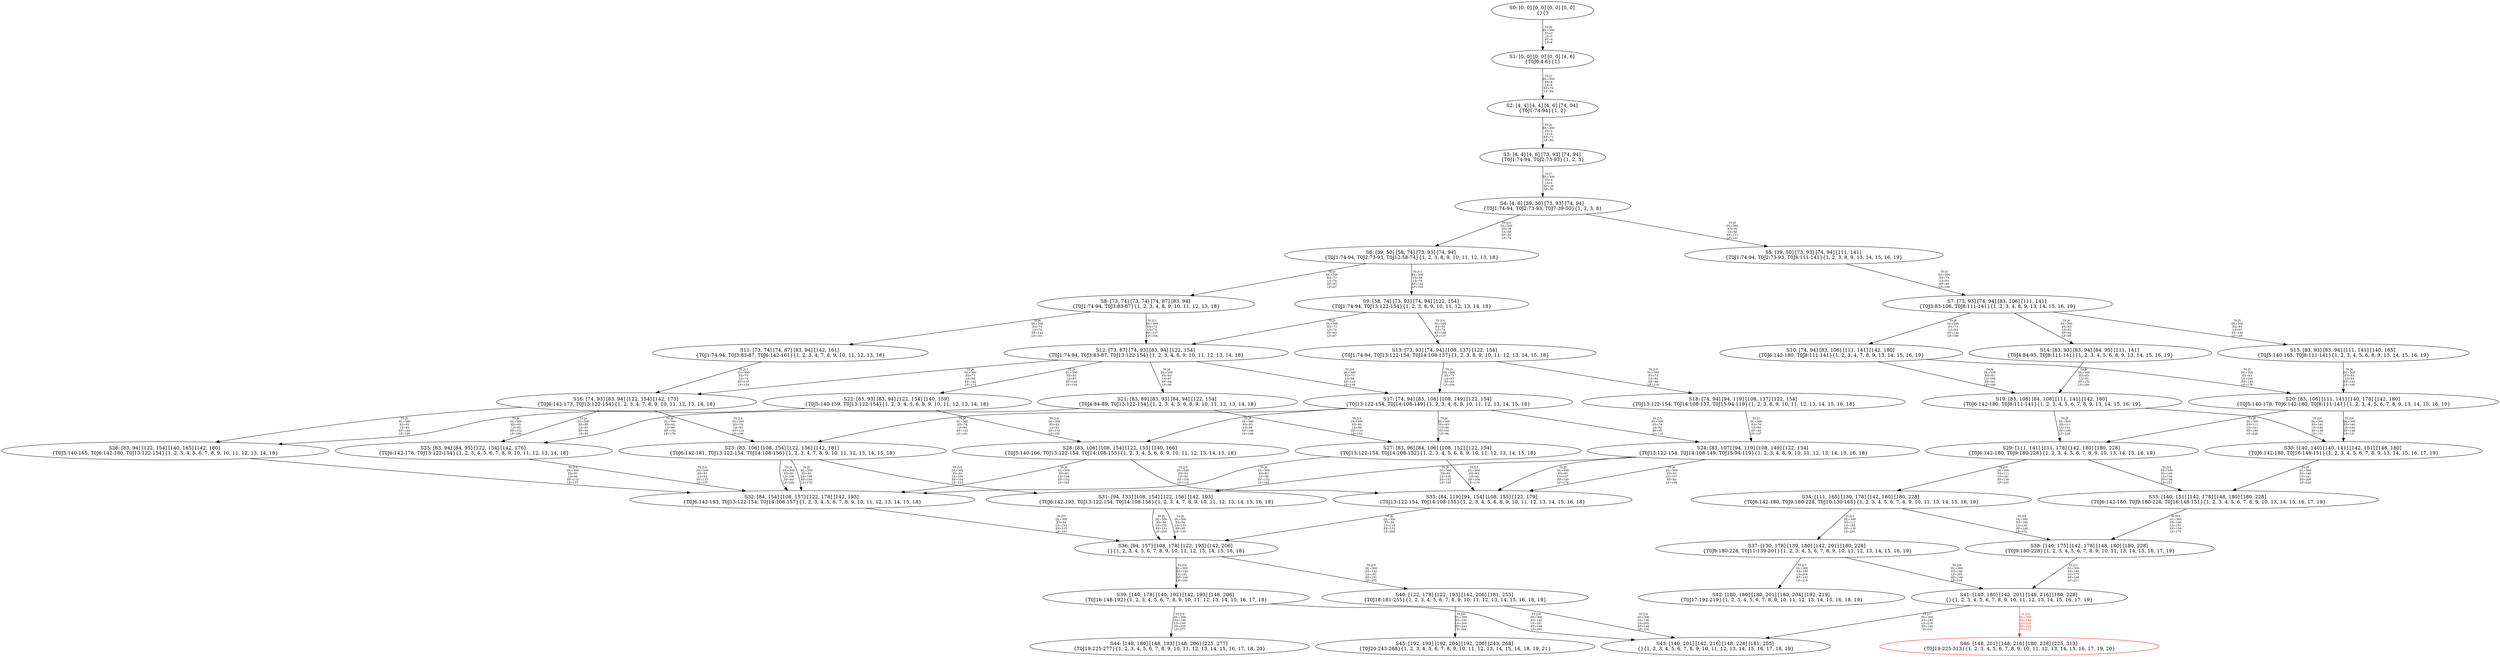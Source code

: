 digraph {
	S0[label="S0: [0, 0] [0, 0] [0, 0] [0, 0] \n{}{}"];
	S1[label="S1: [0, 0] [0, 0] [0, 0] [4, 6] \n{T0J0:4-6}{1}"];
	S2[label="S2: [4, 4] [4, 4] [4, 6] [74, 94] \n{T0J1:74-94}{1, 2}"];
	S3[label="S3: [4, 4] [4, 6] [73, 93] [74, 94] \n{T0J1:74-94, T0J2:73-93}{1, 2, 3}"];
	S4[label="S4: [4, 6] [39, 50] [73, 93] [74, 94] \n{T0J1:74-94, T0J2:73-93, T0J7:39-50}{1, 2, 3, 8}"];
	S5[label="S5: [39, 50] [73, 93] [74, 94] [111, 141] \n{T0J1:74-94, T0J2:73-93, T0J8:111-141}{1, 2, 3, 8, 9, 13, 14, 15, 16, 19}"];
	S6[label="S6: [39, 50] [58, 74] [73, 93] [74, 94] \n{T0J1:74-94, T0J2:73-93, T0J12:58-74}{1, 2, 3, 8, 9, 10, 11, 12, 13, 18}"];
	S7[label="S7: [73, 93] [74, 94] [83, 106] [111, 141] \n{T0J3:83-106, T0J8:111-141}{1, 2, 3, 4, 8, 9, 13, 14, 15, 16, 19}"];
	S8[label="S8: [73, 74] [73, 74] [74, 87] [83, 94] \n{T0J1:74-94, T0J3:83-87}{1, 2, 3, 4, 8, 9, 10, 11, 12, 13, 18}"];
	S9[label="S9: [58, 74] [73, 93] [74, 94] [122, 154] \n{T0J1:74-94, T0J13:122-154}{1, 2, 3, 8, 9, 10, 11, 12, 13, 14, 18}"];
	S10[label="S10: [74, 94] [83, 106] [111, 141] [142, 180] \n{T0J6:142-180, T0J8:111-141}{1, 2, 3, 4, 7, 8, 9, 13, 14, 15, 16, 19}"];
	S11[label="S11: [73, 74] [74, 87] [83, 94] [142, 161] \n{T0J1:74-94, T0J3:83-87, T0J6:142-161}{1, 2, 3, 4, 7, 8, 9, 10, 11, 12, 13, 18}"];
	S12[label="S12: [73, 87] [74, 93] [83, 94] [122, 154] \n{T0J1:74-94, T0J3:83-87, T0J13:122-154}{1, 2, 3, 4, 8, 9, 10, 11, 12, 13, 14, 18}"];
	S13[label="S13: [73, 93] [74, 94] [108, 137] [122, 154] \n{T0J1:74-94, T0J13:122-154, T0J14:108-137}{1, 2, 3, 8, 9, 10, 11, 12, 13, 14, 15, 18}"];
	S14[label="S14: [83, 93] [83, 94] [84, 95] [111, 141] \n{T0J4:84-95, T0J8:111-141}{1, 2, 3, 4, 5, 6, 8, 9, 13, 14, 15, 16, 19}"];
	S15[label="S15: [83, 93] [83, 94] [111, 141] [140, 165] \n{T0J5:140-165, T0J8:111-141}{1, 2, 3, 4, 5, 6, 8, 9, 13, 14, 15, 16, 19}"];
	S16[label="S16: [74, 93] [83, 94] [122, 154] [142, 173] \n{T0J6:142-173, T0J13:122-154}{1, 2, 3, 4, 7, 8, 9, 10, 11, 12, 13, 14, 18}"];
	S17[label="S17: [74, 94] [83, 106] [108, 149] [122, 154] \n{T0J13:122-154, T0J14:108-149}{1, 2, 3, 4, 8, 9, 10, 11, 12, 13, 14, 15, 18}"];
	S18[label="S18: [74, 94] [94, 119] [108, 137] [122, 154] \n{T0J13:122-154, T0J14:108-137, T0J15:94-119}{1, 2, 3, 8, 9, 10, 11, 12, 13, 14, 15, 16, 18}"];
	S19[label="S19: [83, 106] [84, 108] [111, 141] [142, 180] \n{T0J6:142-180, T0J8:111-141}{1, 2, 3, 4, 5, 6, 7, 8, 9, 13, 14, 15, 16, 19}"];
	S20[label="S20: [83, 106] [111, 141] [140, 178] [142, 180] \n{T0J5:140-178, T0J6:142-180, T0J8:111-141}{1, 2, 3, 4, 5, 6, 7, 8, 9, 13, 14, 15, 16, 19}"];
	S21[label="S21: [83, 89] [83, 93] [84, 94] [122, 154] \n{T0J4:84-89, T0J13:122-154}{1, 2, 3, 4, 5, 6, 8, 9, 10, 11, 12, 13, 14, 18}"];
	S22[label="S22: [83, 93] [83, 94] [122, 154] [140, 159] \n{T0J5:140-159, T0J13:122-154}{1, 2, 3, 4, 5, 6, 8, 9, 10, 11, 12, 13, 14, 18}"];
	S23[label="S23: [83, 106] [108, 154] [122, 156] [142, 181] \n{T0J6:142-181, T0J13:122-154, T0J14:108-156}{1, 2, 3, 4, 7, 8, 9, 10, 11, 12, 13, 14, 15, 18}"];
	S24[label="S24: [83, 107] [94, 119] [108, 149] [122, 154] \n{T0J13:122-154, T0J14:108-149, T0J15:94-119}{1, 2, 3, 4, 8, 9, 10, 11, 12, 13, 14, 15, 16, 18}"];
	S25[label="S25: [83, 94] [84, 95] [122, 154] [142, 176] \n{T0J6:142-176, T0J13:122-154}{1, 2, 3, 4, 5, 6, 7, 8, 9, 10, 11, 12, 13, 14, 18}"];
	S26[label="S26: [83, 94] [122, 154] [140, 165] [142, 180] \n{T0J5:140-165, T0J6:142-180, T0J13:122-154}{1, 2, 3, 4, 5, 6, 7, 8, 9, 10, 11, 12, 13, 14, 18}"];
	S27[label="S27: [83, 96] [84, 106] [108, 152] [122, 154] \n{T0J13:122-154, T0J14:108-152}{1, 2, 3, 4, 5, 6, 8, 9, 10, 11, 12, 13, 14, 15, 18}"];
	S28[label="S28: [83, 106] [108, 154] [122, 155] [140, 166] \n{T0J5:140-166, T0J13:122-154, T0J14:108-155}{1, 2, 3, 4, 5, 6, 8, 9, 10, 11, 12, 13, 14, 15, 18}"];
	S29[label="S29: [111, 141] [111, 178] [142, 180] [180, 228] \n{T0J6:142-180, T0J9:180-228}{1, 2, 3, 4, 5, 6, 7, 8, 9, 10, 13, 14, 15, 16, 19}"];
	S30[label="S30: [140, 140] [140, 141] [142, 151] [148, 180] \n{T0J6:142-180, T0J16:148-151}{1, 2, 3, 4, 5, 6, 7, 8, 9, 13, 14, 15, 16, 17, 19}"];
	S31[label="S31: [94, 133] [108, 154] [122, 156] [142, 193] \n{T0J6:142-193, T0J13:122-154, T0J14:108-156}{1, 2, 3, 4, 7, 8, 9, 10, 11, 12, 13, 14, 15, 16, 18}"];
	S32[label="S32: [84, 154] [108, 157] [122, 178] [142, 193] \n{T0J6:142-193, T0J13:122-154, T0J14:108-157}{1, 2, 3, 4, 5, 6, 7, 8, 9, 10, 11, 12, 13, 14, 15, 18}"];
	S33[label="S33: [84, 119] [94, 154] [108, 155] [122, 179] \n{T0J13:122-154, T0J14:108-155}{1, 2, 3, 4, 5, 6, 8, 9, 10, 11, 12, 13, 14, 15, 16, 18}"];
	S34[label="S34: [111, 165] [130, 178] [142, 180] [180, 228] \n{T0J6:142-180, T0J9:180-228, T0J10:130-165}{1, 2, 3, 4, 5, 6, 7, 8, 9, 10, 11, 13, 14, 15, 16, 19}"];
	S35[label="S35: [140, 151] [142, 178] [148, 180] [180, 228] \n{T0J6:142-180, T0J9:180-228, T0J16:148-151}{1, 2, 3, 4, 5, 6, 7, 8, 9, 10, 13, 14, 15, 16, 17, 19}"];
	S36[label="S36: [94, 157] [108, 178] [122, 193] [142, 206] \n{}{1, 2, 3, 4, 5, 6, 7, 8, 9, 10, 11, 12, 13, 14, 15, 16, 18}"];
	S37[label="S37: [130, 178] [139, 180] [142, 201] [180, 228] \n{T0J9:180-228, T0J11:139-201}{1, 2, 3, 4, 5, 6, 7, 8, 9, 10, 11, 12, 13, 14, 15, 16, 19}"];
	S38[label="S38: [140, 175] [142, 178] [148, 180] [180, 228] \n{T0J9:180-228}{1, 2, 3, 4, 5, 6, 7, 8, 9, 10, 11, 13, 14, 15, 16, 17, 19}"];
	S39[label="S39: [140, 178] [140, 192] [142, 193] [148, 206] \n{T0J16:148-192}{1, 2, 3, 4, 5, 6, 7, 8, 9, 10, 11, 12, 13, 14, 15, 16, 17, 18}"];
	S40[label="S40: [122, 178] [122, 193] [142, 206] [181, 255] \n{T0J18:181-255}{1, 2, 3, 4, 5, 6, 7, 8, 9, 10, 11, 12, 13, 14, 15, 16, 18, 19}"];
	S41[label="S41: [140, 180] [142, 201] [148, 216] [180, 228] \n{}{1, 2, 3, 4, 5, 6, 7, 8, 9, 10, 11, 12, 13, 14, 15, 16, 17, 19}"];
	S42[label="S42: [180, 180] [180, 201] [180, 204] [192, 219] \n{T0J17:192-219}{1, 2, 3, 4, 5, 6, 7, 8, 9, 10, 11, 12, 13, 14, 15, 16, 18, 19}"];
	S43[label="S43: [140, 201] [142, 216] [148, 228] [181, 255] \n{}{1, 2, 3, 4, 5, 6, 7, 8, 9, 10, 11, 12, 13, 14, 15, 16, 17, 18, 19}"];
	S44[label="S44: [148, 180] [148, 193] [148, 206] [225, 277] \n{T0J19:225-277}{1, 2, 3, 4, 5, 6, 7, 8, 9, 10, 11, 12, 13, 14, 15, 16, 17, 18, 20}"];
	S45[label="S45: [192, 193] [192, 204] [192, 206] [243, 268] \n{T0J20:243-268}{1, 2, 3, 4, 5, 6, 7, 8, 9, 10, 11, 12, 13, 14, 15, 16, 18, 19, 21}"];
	S46[label="S46: [148, 201] [148, 216] [180, 228] [225, 313] \n{T0J19:225-313}{1, 2, 3, 4, 5, 6, 7, 8, 9, 10, 11, 12, 13, 14, 15, 16, 17, 19, 20}"];
	S0 -> S1[label="T0 J0\nDL=300\nES=0\nLS=0\nEF=4\nLF=6",fontsize=8];
	S1 -> S2[label="T0 J1\nDL=300\nES=4\nLS=6\nEF=74\nLF=94",fontsize=8];
	S2 -> S3[label="T0 J2\nDL=300\nES=4\nLS=6\nEF=73\nLF=93",fontsize=8];
	S3 -> S4[label="T0 J7\nDL=300\nES=4\nLS=6\nEF=39\nLF=50",fontsize=8];
	S4 -> S5[label="T0 J8\nDL=300\nES=39\nLS=50\nEF=111\nLF=141",fontsize=8];
	S4 -> S6[label="T0 J12\nDL=300\nES=39\nLS=50\nEF=58\nLF=74",fontsize=8];
	S5 -> S7[label="T0 J3\nDL=300\nES=73\nLS=93\nEF=83\nLF=106",fontsize=8];
	S6 -> S8[label="T0 J3\nDL=300\nES=73\nLS=74\nEF=83\nLF=87",fontsize=8];
	S6 -> S9[label="T0 J13\nDL=300\nES=58\nLS=74\nEF=122\nLF=154",fontsize=8];
	S7 -> S14[label="T0 J4\nDL=300\nES=83\nLS=93\nEF=84\nLF=95",fontsize=8];
	S7 -> S15[label="T0 J5\nDL=300\nES=83\nLS=93\nEF=140\nLF=165",fontsize=8];
	S7 -> S10[label="T0 J6\nDL=300\nES=73\nLS=93\nEF=142\nLF=180",fontsize=8];
	S8 -> S11[label="T0 J6\nDL=300\nES=73\nLS=74\nEF=142\nLF=161",fontsize=8];
	S8 -> S12[label="T0 J13\nDL=300\nES=73\nLS=74\nEF=137\nLF=154",fontsize=8];
	S9 -> S12[label="T0 J3\nDL=300\nES=73\nLS=74\nEF=83\nLF=87",fontsize=8];
	S9 -> S13[label="T0 J14\nDL=300\nES=58\nLS=74\nEF=108\nLF=137",fontsize=8];
	S10 -> S19[label="T0 J4\nDL=300\nES=83\nLS=106\nEF=84\nLF=108",fontsize=8];
	S10 -> S20[label="T0 J5\nDL=300\nES=83\nLS=106\nEF=140\nLF=178",fontsize=8];
	S11 -> S16[label="T0 J13\nDL=300\nES=73\nLS=74\nEF=137\nLF=154",fontsize=8];
	S12 -> S21[label="T0 J4\nDL=300\nES=83\nLS=87\nEF=84\nLF=89",fontsize=8];
	S12 -> S22[label="T0 J5\nDL=300\nES=83\nLS=87\nEF=140\nLF=159",fontsize=8];
	S12 -> S16[label="T0 J6\nDL=300\nES=73\nLS=86\nEF=142\nLF=173",fontsize=8];
	S12 -> S17[label="T0 J14\nDL=300\nES=73\nLS=86\nEF=123\nLF=149",fontsize=8];
	S13 -> S17[label="T0 J3\nDL=300\nES=73\nLS=93\nEF=83\nLF=106",fontsize=8];
	S13 -> S18[label="T0 J15\nDL=300\nES=73\nLS=92\nEF=94\nLF=119",fontsize=8];
	S14 -> S19[label="T0 J6\nDL=300\nES=83\nLS=93\nEF=152\nLF=180",fontsize=8];
	S15 -> S20[label="T0 J6\nDL=300\nES=83\nLS=93\nEF=152\nLF=180",fontsize=8];
	S16 -> S25[label="T0 J4\nDL=300\nES=83\nLS=93\nEF=84\nLF=95",fontsize=8];
	S16 -> S26[label="T0 J5\nDL=300\nES=83\nLS=93\nEF=140\nLF=165",fontsize=8];
	S16 -> S23[label="T0 J14\nDL=300\nES=74\nLS=93\nEF=124\nLF=156",fontsize=8];
	S17 -> S27[label="T0 J4\nDL=300\nES=83\nLS=94\nEF=84\nLF=96",fontsize=8];
	S17 -> S28[label="T0 J5\nDL=300\nES=83\nLS=94\nEF=140\nLF=166",fontsize=8];
	S17 -> S23[label="T0 J6\nDL=300\nES=74\nLS=94\nEF=143\nLF=181",fontsize=8];
	S17 -> S24[label="T0 J15\nDL=300\nES=74\nLS=92\nEF=95\nLF=119",fontsize=8];
	S18 -> S24[label="T0 J3\nDL=300\nES=74\nLS=94\nEF=84\nLF=107",fontsize=8];
	S19 -> S29[label="T0 J9\nDL=300\nES=111\nLS=141\nEF=180\nLF=228",fontsize=8];
	S19 -> S30[label="T0 J16\nDL=300\nES=140\nLS=140\nEF=148\nLF=151",fontsize=8];
	S20 -> S29[label="T0 J9\nDL=300\nES=111\nLS=141\nEF=180\nLF=228",fontsize=8];
	S20 -> S30[label="T0 J16\nDL=300\nES=140\nLS=140\nEF=148\nLF=151",fontsize=8];
	S21 -> S25[label="T0 J6\nDL=300\nES=83\nLS=89\nEF=152\nLF=176",fontsize=8];
	S21 -> S27[label="T0 J14\nDL=300\nES=83\nLS=89\nEF=133\nLF=152",fontsize=8];
	S22 -> S26[label="T0 J6\nDL=300\nES=83\nLS=93\nEF=152\nLF=180",fontsize=8];
	S22 -> S28[label="T0 J14\nDL=300\nES=83\nLS=92\nEF=133\nLF=155",fontsize=8];
	S23 -> S32[label="T0 J4\nDL=300\nES=83\nLS=106\nEF=84\nLF=108",fontsize=8];
	S23 -> S32[label="T0 J5\nDL=300\nES=83\nLS=106\nEF=140\nLF=178",fontsize=8];
	S23 -> S31[label="T0 J15\nDL=300\nES=83\nLS=106\nEF=104\nLF=133",fontsize=8];
	S24 -> S33[label="T0 J4\nDL=300\nES=83\nLS=107\nEF=84\nLF=109",fontsize=8];
	S24 -> S33[label="T0 J5\nDL=300\nES=83\nLS=107\nEF=140\nLF=179",fontsize=8];
	S24 -> S31[label="T0 J6\nDL=300\nES=83\nLS=106\nEF=152\nLF=193",fontsize=8];
	S25 -> S32[label="T0 J14\nDL=300\nES=83\nLS=94\nEF=133\nLF=157",fontsize=8];
	S26 -> S32[label="T0 J14\nDL=300\nES=83\nLS=94\nEF=133\nLF=157",fontsize=8];
	S27 -> S32[label="T0 J6\nDL=300\nES=83\nLS=96\nEF=152\nLF=183",fontsize=8];
	S27 -> S33[label="T0 J15\nDL=300\nES=83\nLS=92\nEF=104\nLF=119",fontsize=8];
	S28 -> S32[label="T0 J6\nDL=300\nES=83\nLS=106\nEF=152\nLF=193",fontsize=8];
	S28 -> S33[label="T0 J15\nDL=300\nES=83\nLS=92\nEF=104\nLF=119",fontsize=8];
	S29 -> S34[label="T0 J10\nDL=300\nES=111\nLS=141\nEF=130\nLF=165",fontsize=8];
	S29 -> S35[label="T0 J16\nDL=300\nES=140\nLS=140\nEF=148\nLF=151",fontsize=8];
	S30 -> S35[label="T0 J9\nDL=300\nES=140\nLS=141\nEF=209\nLF=228",fontsize=8];
	S31 -> S36[label="T0 J4\nDL=300\nES=94\nLS=133\nEF=95\nLF=135",fontsize=8];
	S31 -> S36[label="T0 J5\nDL=300\nES=94\nLS=133\nEF=151\nLF=205",fontsize=8];
	S32 -> S36[label="T0 J15\nDL=300\nES=84\nLS=154\nEF=105\nLF=181",fontsize=8];
	S33 -> S36[label="T0 J6\nDL=300\nES=84\nLS=119\nEF=153\nLF=206",fontsize=8];
	S34 -> S37[label="T0 J11\nDL=300\nES=111\nLS=165\nEF=139\nLF=201",fontsize=8];
	S34 -> S38[label="T0 J16\nDL=300\nES=140\nLS=140\nEF=148\nLF=151",fontsize=8];
	S35 -> S38[label="T0 J10\nDL=300\nES=140\nLS=151\nEF=159\nLF=175",fontsize=8];
	S36 -> S39[label="T0 J16\nDL=300\nES=140\nLS=181\nEF=148\nLF=192",fontsize=8];
	S36 -> S40[label="T0 J18\nDL=300\nES=122\nLS=181\nEF=181\nLF=255",fontsize=8];
	S37 -> S41[label="T0 J16\nDL=300\nES=140\nLS=205\nEF=148\nLF=216",fontsize=8];
	S37 -> S42[label="T0 J17\nDL=300\nES=180\nLS=204\nEF=192\nLF=219",fontsize=8];
	S38 -> S41[label="T0 J11\nDL=300\nES=140\nLS=175\nEF=168\nLF=211",fontsize=8];
	S39 -> S43[label="T0 J18\nDL=300\nES=140\nLS=181\nEF=199\nLF=255",fontsize=8];
	S39 -> S44[label="T0 J19\nDL=300\nES=148\nLS=180\nEF=225\nLF=277",fontsize=8];
	S40 -> S43[label="T0 J16\nDL=300\nES=140\nLS=205\nEF=148\nLF=216",fontsize=8];
	S40 -> S45[label="T0 J20\nDL=300\nES=192\nLS=204\nEF=243\nLF=268",fontsize=8];
	S41 -> S43[label="T0 J17\nDL=300\nES=180\nLS=216\nEF=192\nLF=231",fontsize=8];
	S41 -> S46[label="T0 J19\nDL=300\nES=148\nLS=216\nEF=225\nLF=313",color=Red,fontcolor=Red,fontsize=8];
S46[color=Red];
}
